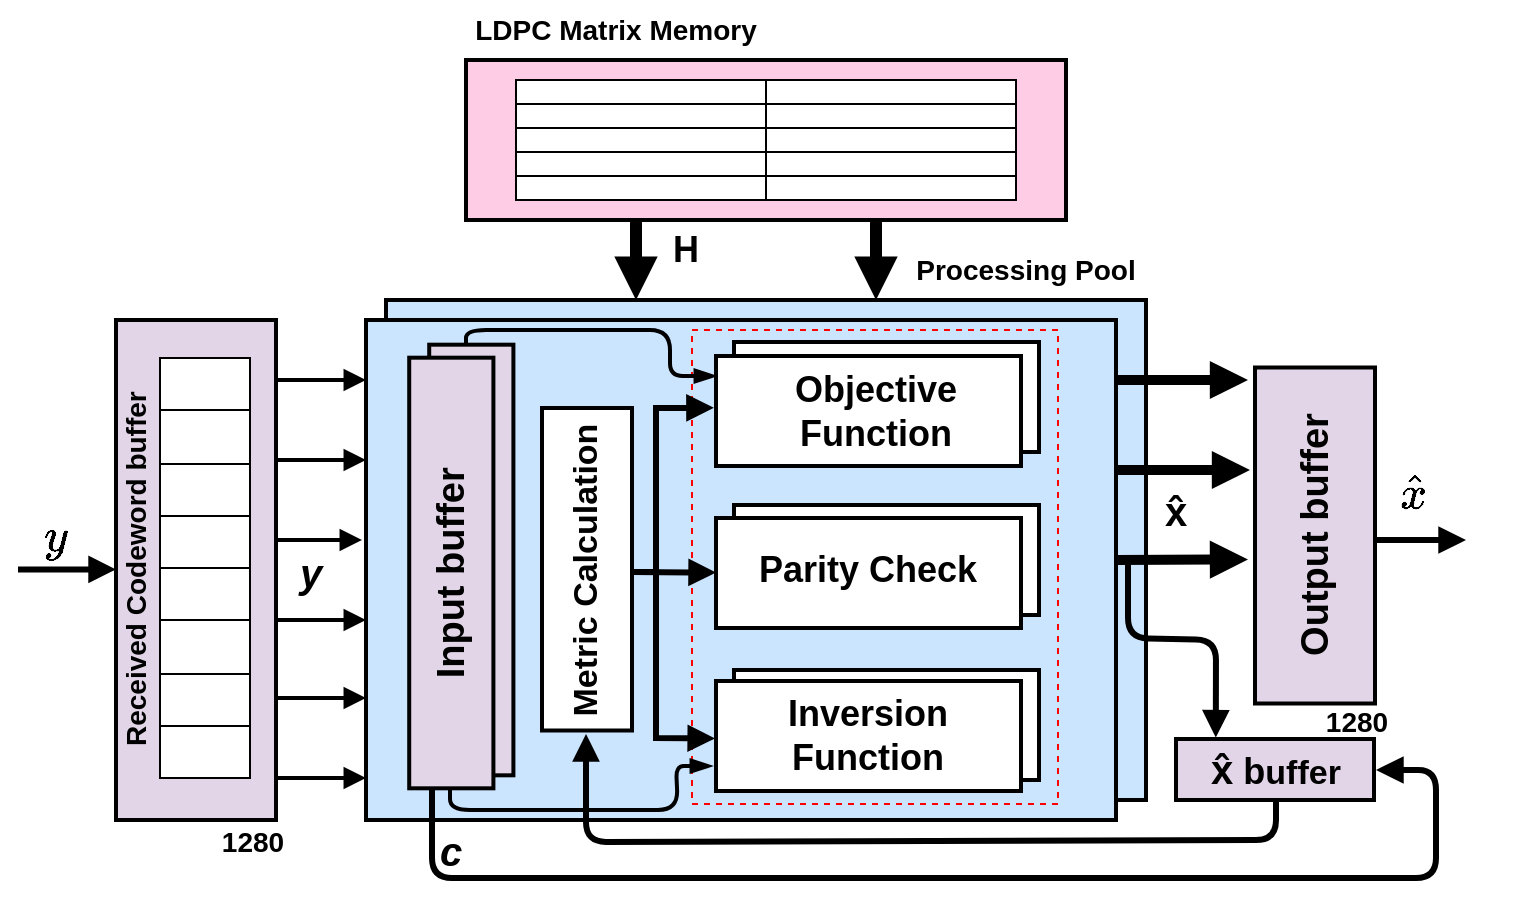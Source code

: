 <mxfile>
    <diagram id="5DIWrdhLwUrtFaI1QlfB" name="Page-1">
        <mxGraphModel dx="1260" dy="839" grid="1" gridSize="10" guides="1" tooltips="1" connect="1" arrows="1" fold="1" page="1" pageScale="1" pageWidth="850" pageHeight="1100" math="1" shadow="0">
            <root>
                <mxCell id="0"/>
                <mxCell id="1" parent="0"/>
                <mxCell id="3" value="" style="whiteSpace=wrap;html=1;fillColor=#CCE5FF;strokeColor=#000000;gradientColor=none;strokeWidth=2;perimeterSpacing=2;rounded=0;arcSize=1;" parent="1" vertex="1">
                    <mxGeometry x="245" y="360" width="380" height="250" as="geometry"/>
                </mxCell>
                <mxCell id="5" value="" style="whiteSpace=wrap;html=1;fillColor=#CCE5FF;strokeColor=#000000;gradientColor=none;strokeWidth=2;perimeterSpacing=2;rounded=0;arcSize=1;labelBackgroundColor=none;" parent="1" vertex="1">
                    <mxGeometry x="235" y="370" width="375" height="250" as="geometry"/>
                </mxCell>
                <mxCell id="6" value="" style="whiteSpace=wrap;html=1;fillColor=#FFCCE6;strokeColor=#000000;strokeWidth=2;perimeterSpacing=2;rounded=0;arcSize=1;" parent="1" vertex="1">
                    <mxGeometry x="285" y="240" width="300" height="80" as="geometry"/>
                </mxCell>
                <mxCell id="44" value="&lt;font style=&quot;font-size: 14px;&quot;&gt;&lt;b&gt;LDPC Matrix Memory&lt;/b&gt;&lt;/font&gt;" style="text;strokeColor=none;fillColor=none;html=1;align=center;verticalAlign=middle;whiteSpace=wrap;rounded=0;" parent="1" vertex="1">
                    <mxGeometry x="285" y="210" width="150" height="30" as="geometry"/>
                </mxCell>
                <mxCell id="46" value="&lt;font style=&quot;font-size: 14px;&quot;&gt;&lt;b&gt;Processing Pool&lt;/b&gt;&lt;/font&gt;" style="text;strokeColor=none;fillColor=none;html=1;align=center;verticalAlign=middle;whiteSpace=wrap;rounded=0;" parent="1" vertex="1">
                    <mxGeometry x="490" y="330" width="150" height="30" as="geometry"/>
                </mxCell>
                <mxCell id="48" value="" style="whiteSpace=wrap;html=1;fillColor=#e1d5e7;strokeColor=#000000;strokeWidth=2;perimeterSpacing=2;rounded=0;arcSize=1;" parent="1" vertex="1">
                    <mxGeometry x="679.5" y="393.75" width="60" height="168" as="geometry"/>
                </mxCell>
                <mxCell id="49" value="&lt;font size=&quot;1&quot; style=&quot;&quot;&gt;&lt;b style=&quot;font-size: 19px;&quot;&gt;Output buffer&lt;/b&gt;&lt;/font&gt;" style="text;strokeColor=none;fillColor=none;html=1;align=center;verticalAlign=middle;whiteSpace=wrap;rounded=0;rotation=-90;" parent="1" vertex="1">
                    <mxGeometry x="634.5" y="462.75" width="150" height="30" as="geometry"/>
                </mxCell>
                <mxCell id="55" value="" style="edgeStyle=none;html=1;strokeWidth=6;strokeColor=#000000;fillColor=#000000;endWidth=17;endArrow=block;endFill=1;" parent="1" edge="1">
                    <mxGeometry relative="1" as="geometry">
                        <mxPoint x="370" y="360" as="targetPoint"/>
                        <mxPoint x="370" y="320" as="sourcePoint"/>
                    </mxGeometry>
                </mxCell>
                <mxCell id="59" value="" style="shape=table;startSize=0;container=1;collapsible=0;childLayout=tableLayout;fontSize=19;" parent="1" vertex="1">
                    <mxGeometry x="310" y="250" width="250" height="60" as="geometry"/>
                </mxCell>
                <mxCell id="60" value="" style="shape=tableRow;horizontal=0;startSize=0;swimlaneHead=0;swimlaneBody=0;top=0;left=0;bottom=0;right=0;collapsible=0;dropTarget=0;fillColor=none;points=[[0,0.5],[1,0.5]];portConstraint=eastwest;fontSize=19;" parent="59" vertex="1">
                    <mxGeometry width="250" height="12" as="geometry"/>
                </mxCell>
                <mxCell id="61" value="" style="shape=partialRectangle;html=1;whiteSpace=wrap;connectable=0;overflow=hidden;fillColor=none;top=0;left=0;bottom=0;right=0;pointerEvents=1;fontSize=19;" parent="60" vertex="1">
                    <mxGeometry width="125" height="12" as="geometry">
                        <mxRectangle width="125" height="12" as="alternateBounds"/>
                    </mxGeometry>
                </mxCell>
                <mxCell id="62" value="" style="shape=partialRectangle;html=1;whiteSpace=wrap;connectable=0;overflow=hidden;fillColor=none;top=0;left=0;bottom=0;right=0;pointerEvents=1;fontSize=19;" parent="60" vertex="1">
                    <mxGeometry x="125" width="125" height="12" as="geometry">
                        <mxRectangle width="125" height="12" as="alternateBounds"/>
                    </mxGeometry>
                </mxCell>
                <mxCell id="63" value="" style="shape=tableRow;horizontal=0;startSize=0;swimlaneHead=0;swimlaneBody=0;top=0;left=0;bottom=0;right=0;collapsible=0;dropTarget=0;fillColor=none;points=[[0,0.5],[1,0.5]];portConstraint=eastwest;fontSize=19;" parent="59" vertex="1">
                    <mxGeometry y="12" width="250" height="12" as="geometry"/>
                </mxCell>
                <mxCell id="64" value="" style="shape=partialRectangle;html=1;whiteSpace=wrap;connectable=0;overflow=hidden;fillColor=none;top=0;left=0;bottom=0;right=0;pointerEvents=1;fontSize=19;" parent="63" vertex="1">
                    <mxGeometry width="125" height="12" as="geometry">
                        <mxRectangle width="125" height="12" as="alternateBounds"/>
                    </mxGeometry>
                </mxCell>
                <mxCell id="65" value="" style="shape=partialRectangle;html=1;whiteSpace=wrap;connectable=0;overflow=hidden;fillColor=none;top=0;left=0;bottom=0;right=0;pointerEvents=1;fontSize=19;" parent="63" vertex="1">
                    <mxGeometry x="125" width="125" height="12" as="geometry">
                        <mxRectangle width="125" height="12" as="alternateBounds"/>
                    </mxGeometry>
                </mxCell>
                <mxCell id="66" value="" style="shape=tableRow;horizontal=0;startSize=0;swimlaneHead=0;swimlaneBody=0;top=0;left=0;bottom=0;right=0;collapsible=0;dropTarget=0;fillColor=none;points=[[0,0.5],[1,0.5]];portConstraint=eastwest;fontSize=19;" parent="59" vertex="1">
                    <mxGeometry y="24" width="250" height="12" as="geometry"/>
                </mxCell>
                <mxCell id="67" value="" style="shape=partialRectangle;html=1;whiteSpace=wrap;connectable=0;overflow=hidden;fillColor=none;top=0;left=0;bottom=0;right=0;pointerEvents=1;fontSize=19;" parent="66" vertex="1">
                    <mxGeometry width="125" height="12" as="geometry">
                        <mxRectangle width="125" height="12" as="alternateBounds"/>
                    </mxGeometry>
                </mxCell>
                <mxCell id="68" value="" style="shape=partialRectangle;html=1;whiteSpace=wrap;connectable=0;overflow=hidden;fillColor=none;top=0;left=0;bottom=0;right=0;pointerEvents=1;fontSize=19;" parent="66" vertex="1">
                    <mxGeometry x="125" width="125" height="12" as="geometry">
                        <mxRectangle width="125" height="12" as="alternateBounds"/>
                    </mxGeometry>
                </mxCell>
                <mxCell id="69" value="" style="shape=tableRow;horizontal=0;startSize=0;swimlaneHead=0;swimlaneBody=0;top=0;left=0;bottom=0;right=0;collapsible=0;dropTarget=0;fillColor=none;points=[[0,0.5],[1,0.5]];portConstraint=eastwest;fontSize=19;" parent="59" vertex="1">
                    <mxGeometry y="36" width="250" height="12" as="geometry"/>
                </mxCell>
                <mxCell id="70" value="" style="shape=partialRectangle;html=1;whiteSpace=wrap;connectable=0;overflow=hidden;fillColor=none;top=0;left=0;bottom=0;right=0;pointerEvents=1;fontSize=19;" parent="69" vertex="1">
                    <mxGeometry width="125" height="12" as="geometry">
                        <mxRectangle width="125" height="12" as="alternateBounds"/>
                    </mxGeometry>
                </mxCell>
                <mxCell id="71" value="" style="shape=partialRectangle;html=1;whiteSpace=wrap;connectable=0;overflow=hidden;fillColor=none;top=0;left=0;bottom=0;right=0;pointerEvents=1;fontSize=19;" parent="69" vertex="1">
                    <mxGeometry x="125" width="125" height="12" as="geometry">
                        <mxRectangle width="125" height="12" as="alternateBounds"/>
                    </mxGeometry>
                </mxCell>
                <mxCell id="72" value="" style="shape=tableRow;horizontal=0;startSize=0;swimlaneHead=0;swimlaneBody=0;top=0;left=0;bottom=0;right=0;collapsible=0;dropTarget=0;fillColor=none;points=[[0,0.5],[1,0.5]];portConstraint=eastwest;fontSize=19;" parent="59" vertex="1">
                    <mxGeometry y="48" width="250" height="12" as="geometry"/>
                </mxCell>
                <mxCell id="73" value="" style="shape=partialRectangle;html=1;whiteSpace=wrap;connectable=0;overflow=hidden;fillColor=none;top=0;left=0;bottom=0;right=0;pointerEvents=1;fontSize=19;" parent="72" vertex="1">
                    <mxGeometry width="125" height="12" as="geometry">
                        <mxRectangle width="125" height="12" as="alternateBounds"/>
                    </mxGeometry>
                </mxCell>
                <mxCell id="74" value="" style="shape=partialRectangle;html=1;whiteSpace=wrap;connectable=0;overflow=hidden;fillColor=none;top=0;left=0;bottom=0;right=0;pointerEvents=1;fontSize=19;" parent="72" vertex="1">
                    <mxGeometry x="125" width="125" height="12" as="geometry">
                        <mxRectangle width="125" height="12" as="alternateBounds"/>
                    </mxGeometry>
                </mxCell>
                <mxCell id="87" value="" style="edgeStyle=none;orthogonalLoop=1;jettySize=auto;html=1;rounded=0;strokeWidth=2;fontSize=17;fontColor=#000000;startArrow=none;startFill=0;endArrow=block;endFill=1;sourcePerimeterSpacing=8;targetPerimeterSpacing=8;fillColor=#000000;entryX=0;entryY=0.441;entryDx=0;entryDy=0;entryPerimeter=0;" parent="1" target="5" edge="1">
                    <mxGeometry width="140" relative="1" as="geometry">
                        <mxPoint x="190" y="480" as="sourcePoint"/>
                        <mxPoint x="225" y="477.5" as="targetPoint"/>
                        <Array as="points"/>
                    </mxGeometry>
                </mxCell>
                <mxCell id="89" value="&lt;span style=&quot;font-size: 20px;&quot;&gt;&lt;b&gt;&lt;i&gt;y&lt;/i&gt;&lt;/b&gt;&lt;/span&gt;" style="text;strokeColor=none;fillColor=none;html=1;align=center;verticalAlign=middle;whiteSpace=wrap;rounded=0;strokeWidth=2;fontSize=17;fontColor=#000000;" parent="1" vertex="1">
                    <mxGeometry x="200" y="488.25" width="15" height="17" as="geometry"/>
                </mxCell>
                <mxCell id="90" value="&lt;b style=&quot;&quot;&gt;&lt;font style=&quot;font-size: 18px;&quot;&gt;H&lt;/font&gt;&lt;/b&gt;" style="text;strokeColor=none;fillColor=none;html=1;align=center;verticalAlign=middle;whiteSpace=wrap;rounded=0;strokeWidth=2;fontSize=17;fontColor=#000000;" parent="1" vertex="1">
                    <mxGeometry x="365" y="320" width="60" height="30" as="geometry"/>
                </mxCell>
                <mxCell id="111" value="" style="whiteSpace=wrap;html=1;fillColor=#e1d5e7;strokeColor=#000000;strokeWidth=2;perimeterSpacing=2;rounded=0;arcSize=1;" parent="1" vertex="1">
                    <mxGeometry x="110" y="370" width="80" height="250" as="geometry"/>
                </mxCell>
                <mxCell id="128" value="" style="edgeStyle=none;html=1;strokeWidth=3;strokeColor=#000000;fillColor=#000000;endWidth=17;endArrow=block;endFill=1;" parent="1" edge="1">
                    <mxGeometry relative="1" as="geometry">
                        <mxPoint x="110" y="494.71" as="targetPoint"/>
                        <mxPoint x="61" y="494.71" as="sourcePoint"/>
                    </mxGeometry>
                </mxCell>
                <mxCell id="129" value="&lt;div style=&quot;&quot;&gt;&lt;b style=&quot;font-size: 14px; background-color: initial;&quot;&gt;Received Codeword buffer&lt;/b&gt;&lt;/div&gt;" style="text;strokeColor=none;fillColor=none;html=1;align=left;verticalAlign=middle;whiteSpace=wrap;rounded=0;rotation=-90;" parent="1" vertex="1">
                    <mxGeometry x="25" y="476.25" width="190" height="27.5" as="geometry"/>
                </mxCell>
                <mxCell id="130" value="&lt;span style=&quot;font-size: 20px;&quot;&gt;$$y$$&lt;/span&gt;" style="text;strokeColor=none;fillColor=none;html=1;align=center;verticalAlign=middle;whiteSpace=wrap;rounded=0;strokeWidth=2;fontSize=17;fontColor=#000000;" parent="1" vertex="1">
                    <mxGeometry x="70" y="462.75" width="20" height="30" as="geometry"/>
                </mxCell>
                <mxCell id="132" value="" style="edgeStyle=none;html=1;strokeWidth=6;strokeColor=#000000;fillColor=#000000;endWidth=17;endArrow=block;endFill=1;" parent="1" edge="1">
                    <mxGeometry relative="1" as="geometry">
                        <mxPoint x="490" y="360.0" as="targetPoint"/>
                        <mxPoint x="490" y="320" as="sourcePoint"/>
                    </mxGeometry>
                </mxCell>
                <mxCell id="138" value="" style="whiteSpace=wrap;html=1;fillColor=#FFFFFF;strokeColor=#000000;strokeWidth=2;perimeterSpacing=2;rounded=0;arcSize=1;direction=south;" parent="1" vertex="1">
                    <mxGeometry x="419" y="462.5" width="152.5" height="55" as="geometry"/>
                </mxCell>
                <mxCell id="150" value="" style="whiteSpace=wrap;html=1;fillColor=#e1d5e7;strokeColor=#000000;strokeWidth=2;perimeterSpacing=2;rounded=0;arcSize=1;rotation=90;" parent="1" vertex="1">
                    <mxGeometry x="674.25" y="545.25" width="30.5" height="99" as="geometry"/>
                </mxCell>
                <mxCell id="151" value="&lt;span style=&quot;caret-color: rgb(0, 0, 0); text-align: start;&quot;&gt;&lt;b style=&quot;&quot;&gt;&lt;font style=&quot;font-size: 20px;&quot;&gt;x̂&lt;/font&gt;&lt;font style=&quot;font-size: 18px;&quot;&gt;&amp;nbsp;b&lt;/font&gt;&lt;/b&gt;&lt;/span&gt;&lt;font size=&quot;1&quot; style=&quot;&quot;&gt;&lt;b style=&quot;font-size: 17px;&quot;&gt;uffer&lt;/b&gt;&lt;/font&gt;" style="text;strokeColor=none;fillColor=none;html=1;align=center;verticalAlign=middle;whiteSpace=wrap;rounded=0;rotation=0;" parent="1" vertex="1">
                    <mxGeometry x="651.75" y="579.75" width="75.5" height="30" as="geometry"/>
                </mxCell>
                <mxCell id="161" value="&lt;b style=&quot;border-color: var(--border-color); text-align: start; caret-color: rgb(0, 0, 0);&quot;&gt;&lt;font style=&quot;border-color: var(--border-color); font-size: 20px;&quot;&gt;x̂&lt;/font&gt;&lt;/b&gt;" style="text;strokeColor=none;fillColor=none;html=1;align=center;verticalAlign=middle;whiteSpace=wrap;rounded=0;strokeWidth=2;fontSize=17;fontColor=#000000;" parent="1" vertex="1">
                    <mxGeometry x="610" y="451.25" width="60" height="30" as="geometry"/>
                </mxCell>
                <mxCell id="165" value="" style="rounded=0;whiteSpace=wrap;html=1;strokeColor=#FF0000;fontFamily=Helvetica;fontSize=16;fillColor=none;dashed=1;" parent="1" vertex="1">
                    <mxGeometry x="398" y="375" width="183" height="237" as="geometry"/>
                </mxCell>
                <mxCell id="168" value="" style="whiteSpace=wrap;html=1;fillColor=#FFFFFF;strokeColor=#000000;strokeWidth=2;perimeterSpacing=2;rounded=0;arcSize=1;direction=south;" parent="1" vertex="1">
                    <mxGeometry x="419" y="381" width="152.5" height="55" as="geometry"/>
                </mxCell>
                <mxCell id="170" value="" style="whiteSpace=wrap;html=1;fillColor=#FFFFFF;strokeColor=#000000;strokeWidth=2;perimeterSpacing=2;rounded=0;arcSize=1;direction=south;" parent="1" vertex="1">
                    <mxGeometry x="419" y="545" width="152.5" height="55" as="geometry"/>
                </mxCell>
                <mxCell id="172" value="" style="whiteSpace=wrap;html=1;fillColor=#FFFFFF;strokeColor=#000000;strokeWidth=2;perimeterSpacing=2;rounded=0;arcSize=1;direction=south;" parent="1" vertex="1">
                    <mxGeometry x="410" y="550.5" width="152.5" height="55" as="geometry"/>
                </mxCell>
                <mxCell id="173" value="" style="whiteSpace=wrap;html=1;fillColor=#FFFFFF;strokeColor=#000000;strokeWidth=2;perimeterSpacing=2;rounded=0;arcSize=1;direction=south;" parent="1" vertex="1">
                    <mxGeometry x="410" y="469" width="152.5" height="55" as="geometry"/>
                </mxCell>
                <mxCell id="174" value="" style="whiteSpace=wrap;html=1;fillColor=#FFFFFF;strokeColor=#000000;strokeWidth=2;perimeterSpacing=2;rounded=0;arcSize=1;direction=south;" parent="1" vertex="1">
                    <mxGeometry x="410" y="388" width="152.5" height="55" as="geometry"/>
                </mxCell>
                <mxCell id="175" value="" style="whiteSpace=wrap;html=1;fillColor=#FFFFFF;strokeColor=#000000;strokeWidth=2;perimeterSpacing=2;rounded=0;arcSize=1;direction=west;" parent="1" vertex="1">
                    <mxGeometry x="323" y="414" width="45" height="161.25" as="geometry"/>
                </mxCell>
                <mxCell id="176" value="&lt;div style=&quot;&quot;&gt;&lt;b style=&quot;background-color: initial;&quot;&gt;&lt;font style=&quot;font-size: 17px;&quot;&gt;Metric Calculation&lt;/font&gt;&lt;/b&gt;&lt;/div&gt;" style="text;strokeColor=none;fillColor=none;html=1;align=center;verticalAlign=middle;whiteSpace=wrap;rounded=0;rotation=-90;" parent="1" vertex="1">
                    <mxGeometry x="269.88" y="481.25" width="151.25" height="27.5" as="geometry"/>
                </mxCell>
                <mxCell id="178" value="&lt;div style=&quot;&quot;&gt;&lt;b style=&quot;background-color: initial;&quot;&gt;&lt;font style=&quot;font-size: 18px;&quot;&gt;Parity Check&lt;/font&gt;&lt;/b&gt;&lt;/div&gt;" style="text;strokeColor=none;fillColor=none;html=1;align=center;verticalAlign=middle;whiteSpace=wrap;rounded=0;rotation=0;" parent="1" vertex="1">
                    <mxGeometry x="426.25" y="481.25" width="120" height="27.5" as="geometry"/>
                </mxCell>
                <mxCell id="180" value="&lt;div style=&quot;&quot;&gt;&lt;b style=&quot;background-color: initial;&quot;&gt;&lt;font style=&quot;font-size: 18px;&quot;&gt;Objective Function&lt;/font&gt;&lt;/b&gt;&lt;/div&gt;" style="text;strokeColor=none;fillColor=none;html=1;align=center;verticalAlign=middle;whiteSpace=wrap;rounded=0;rotation=0;" parent="1" vertex="1">
                    <mxGeometry x="429.5" y="401.75" width="120" height="27.5" as="geometry"/>
                </mxCell>
                <mxCell id="181" value="&lt;div style=&quot;&quot;&gt;&lt;b style=&quot;background-color: initial;&quot;&gt;&lt;font style=&quot;font-size: 18px;&quot;&gt;Inversion Function&lt;/font&gt;&lt;/b&gt;&lt;/div&gt;" style="text;strokeColor=none;fillColor=none;html=1;align=center;verticalAlign=middle;whiteSpace=wrap;rounded=0;rotation=0;" parent="1" vertex="1">
                    <mxGeometry x="426.25" y="564.25" width="120" height="27.5" as="geometry"/>
                </mxCell>
                <mxCell id="184" value="" style="edgeStyle=none;orthogonalLoop=1;jettySize=auto;html=1;rounded=0;strokeWidth=3;fontSize=17;fontColor=#000000;startArrow=none;startFill=0;endArrow=block;endFill=1;sourcePerimeterSpacing=8;targetPerimeterSpacing=8;fillColor=#000000;" parent="1" edge="1">
                    <mxGeometry width="140" relative="1" as="geometry">
                        <mxPoint x="368" y="496" as="sourcePoint"/>
                        <mxPoint x="410" y="496.3" as="targetPoint"/>
                        <Array as="points"/>
                    </mxGeometry>
                </mxCell>
                <mxCell id="185" value="" style="edgeStyle=none;orthogonalLoop=1;jettySize=auto;html=1;rounded=0;strokeWidth=3;fontSize=17;fontColor=#000000;startArrow=none;startFill=0;endArrow=block;endFill=1;sourcePerimeterSpacing=8;targetPerimeterSpacing=8;fillColor=#000000;entryX=0.473;entryY=0.994;entryDx=0;entryDy=0;entryPerimeter=0;" parent="1" target="174" edge="1">
                    <mxGeometry width="140" relative="1" as="geometry">
                        <mxPoint x="370" y="496" as="sourcePoint"/>
                        <mxPoint x="410" y="480.45" as="targetPoint"/>
                        <Array as="points">
                            <mxPoint x="380" y="496"/>
                            <mxPoint x="380" y="414"/>
                        </Array>
                    </mxGeometry>
                </mxCell>
                <mxCell id="187" value="" style="edgeStyle=none;orthogonalLoop=1;jettySize=auto;html=1;rounded=0;strokeWidth=3;fontSize=17;fontColor=#000000;startArrow=none;startFill=0;endArrow=block;endFill=1;sourcePerimeterSpacing=8;targetPerimeterSpacing=8;fillColor=#000000;entryX=0.521;entryY=0.99;entryDx=0;entryDy=0;entryPerimeter=0;" parent="1" target="172" edge="1">
                    <mxGeometry width="140" relative="1" as="geometry">
                        <mxPoint x="370" y="496" as="sourcePoint"/>
                        <mxPoint x="420" y="506.3" as="targetPoint"/>
                        <Array as="points">
                            <mxPoint x="380" y="496"/>
                            <mxPoint x="380" y="579"/>
                        </Array>
                    </mxGeometry>
                </mxCell>
                <mxCell id="191" value="" style="whiteSpace=wrap;html=1;fillColor=#e1d5e7;strokeColor=#000000;strokeWidth=2;perimeterSpacing=2;rounded=0;arcSize=1;rotation=90;direction=west;" parent="1" vertex="1">
                    <mxGeometry x="180" y="468.95" width="215.31" height="42.1" as="geometry"/>
                </mxCell>
                <mxCell id="197" value="" style="edgeStyle=none;html=1;strokeWidth=3;strokeColor=#000000;fillColor=#000000;endWidth=17;endArrow=block;endFill=1;entryX=0.108;entryY=-0.032;entryDx=0;entryDy=0;entryPerimeter=0;" parent="1" target="151" edge="1">
                    <mxGeometry relative="1" as="geometry">
                        <mxPoint x="668" y="545" as="targetPoint"/>
                        <mxPoint x="616" y="490" as="sourcePoint"/>
                        <Array as="points">
                            <mxPoint x="616" y="529"/>
                            <mxPoint x="660" y="530"/>
                        </Array>
                    </mxGeometry>
                </mxCell>
                <mxCell id="198" value="" style="edgeStyle=none;html=1;strokeWidth=3;strokeColor=#000000;fillColor=#000000;endWidth=17;endArrow=block;endFill=1;" parent="1" edge="1">
                    <mxGeometry relative="1" as="geometry">
                        <mxPoint x="345" y="577" as="targetPoint"/>
                        <mxPoint x="690" y="609" as="sourcePoint"/>
                        <Array as="points">
                            <mxPoint x="690" y="630"/>
                            <mxPoint x="345" y="631"/>
                        </Array>
                    </mxGeometry>
                </mxCell>
                <mxCell id="202" value="" style="whiteSpace=wrap;html=1;fillColor=#e1d5e7;strokeColor=#000000;strokeWidth=2;perimeterSpacing=2;rounded=0;arcSize=1;rotation=90;direction=west;" parent="1" vertex="1">
                    <mxGeometry x="170" y="475.45" width="215.31" height="42.1" as="geometry"/>
                </mxCell>
                <mxCell id="203" value="" style="shape=table;startSize=0;container=1;collapsible=0;childLayout=tableLayout;strokeColor=#000000;fontFamily=Helvetica;fontSize=20;fillColor=default;" parent="1" vertex="1">
                    <mxGeometry x="132" y="389" width="45" height="210" as="geometry"/>
                </mxCell>
                <mxCell id="204" value="" style="shape=tableRow;horizontal=0;startSize=0;swimlaneHead=0;swimlaneBody=0;top=0;left=0;bottom=0;right=0;collapsible=0;dropTarget=0;fillColor=none;points=[[0,0.5],[1,0.5]];portConstraint=eastwest;dashed=1;strokeColor=#FF0000;fontFamily=Helvetica;fontSize=20;" parent="203" vertex="1">
                    <mxGeometry width="45" height="26" as="geometry"/>
                </mxCell>
                <mxCell id="205" value="" style="shape=partialRectangle;html=1;whiteSpace=wrap;connectable=0;overflow=hidden;fillColor=none;top=0;left=0;bottom=0;right=0;pointerEvents=1;dashed=1;strokeColor=#FF0000;fontFamily=Helvetica;fontSize=20;" parent="204" vertex="1">
                    <mxGeometry width="45" height="26" as="geometry">
                        <mxRectangle width="45" height="26" as="alternateBounds"/>
                    </mxGeometry>
                </mxCell>
                <mxCell id="206" value="" style="shape=tableRow;horizontal=0;startSize=0;swimlaneHead=0;swimlaneBody=0;top=0;left=0;bottom=0;right=0;collapsible=0;dropTarget=0;fillColor=none;points=[[0,0.5],[1,0.5]];portConstraint=eastwest;dashed=1;strokeColor=#FF0000;fontFamily=Helvetica;fontSize=20;" parent="203" vertex="1">
                    <mxGeometry y="26" width="45" height="27" as="geometry"/>
                </mxCell>
                <mxCell id="207" value="" style="shape=partialRectangle;html=1;whiteSpace=wrap;connectable=0;overflow=hidden;fillColor=none;top=0;left=0;bottom=0;right=0;pointerEvents=1;dashed=1;strokeColor=#FF0000;fontFamily=Helvetica;fontSize=20;" parent="206" vertex="1">
                    <mxGeometry width="45" height="27" as="geometry">
                        <mxRectangle width="45" height="27" as="alternateBounds"/>
                    </mxGeometry>
                </mxCell>
                <mxCell id="208" value="" style="shape=tableRow;horizontal=0;startSize=0;swimlaneHead=0;swimlaneBody=0;top=0;left=0;bottom=0;right=0;collapsible=0;dropTarget=0;fillColor=none;points=[[0,0.5],[1,0.5]];portConstraint=eastwest;dashed=1;strokeColor=#FF0000;fontFamily=Helvetica;fontSize=20;" parent="203" vertex="1">
                    <mxGeometry y="53" width="45" height="26" as="geometry"/>
                </mxCell>
                <mxCell id="209" value="" style="shape=partialRectangle;html=1;whiteSpace=wrap;connectable=0;overflow=hidden;fillColor=none;top=0;left=0;bottom=0;right=0;pointerEvents=1;dashed=1;strokeColor=#FF0000;fontFamily=Helvetica;fontSize=20;" parent="208" vertex="1">
                    <mxGeometry width="45" height="26" as="geometry">
                        <mxRectangle width="45" height="26" as="alternateBounds"/>
                    </mxGeometry>
                </mxCell>
                <mxCell id="210" value="" style="shape=tableRow;horizontal=0;startSize=0;swimlaneHead=0;swimlaneBody=0;top=0;left=0;bottom=0;right=0;collapsible=0;dropTarget=0;fillColor=none;points=[[0,0.5],[1,0.5]];portConstraint=eastwest;dashed=1;strokeColor=#FF0000;fontFamily=Helvetica;fontSize=20;" parent="203" vertex="1">
                    <mxGeometry y="79" width="45" height="26" as="geometry"/>
                </mxCell>
                <mxCell id="211" value="" style="shape=partialRectangle;html=1;whiteSpace=wrap;connectable=0;overflow=hidden;fillColor=none;top=0;left=0;bottom=0;right=0;pointerEvents=1;dashed=1;strokeColor=#FF0000;fontFamily=Helvetica;fontSize=20;" parent="210" vertex="1">
                    <mxGeometry width="45" height="26" as="geometry">
                        <mxRectangle width="45" height="26" as="alternateBounds"/>
                    </mxGeometry>
                </mxCell>
                <mxCell id="212" value="" style="shape=tableRow;horizontal=0;startSize=0;swimlaneHead=0;swimlaneBody=0;top=0;left=0;bottom=0;right=0;collapsible=0;dropTarget=0;fillColor=none;points=[[0,0.5],[1,0.5]];portConstraint=eastwest;dashed=1;strokeColor=#FF0000;fontFamily=Helvetica;fontSize=20;" parent="203" vertex="1">
                    <mxGeometry y="105" width="45" height="26" as="geometry"/>
                </mxCell>
                <mxCell id="213" value="" style="shape=partialRectangle;html=1;whiteSpace=wrap;connectable=0;overflow=hidden;fillColor=none;top=0;left=0;bottom=0;right=0;pointerEvents=1;dashed=1;strokeColor=#FF0000;fontFamily=Helvetica;fontSize=20;" parent="212" vertex="1">
                    <mxGeometry width="45" height="26" as="geometry">
                        <mxRectangle width="45" height="26" as="alternateBounds"/>
                    </mxGeometry>
                </mxCell>
                <mxCell id="214" value="" style="shape=tableRow;horizontal=0;startSize=0;swimlaneHead=0;swimlaneBody=0;top=0;left=0;bottom=0;right=0;collapsible=0;dropTarget=0;fillColor=none;points=[[0,0.5],[1,0.5]];portConstraint=eastwest;dashed=1;strokeColor=#FF0000;fontFamily=Helvetica;fontSize=20;" parent="203" vertex="1">
                    <mxGeometry y="131" width="45" height="27" as="geometry"/>
                </mxCell>
                <mxCell id="215" value="" style="shape=partialRectangle;html=1;whiteSpace=wrap;connectable=0;overflow=hidden;fillColor=none;top=0;left=0;bottom=0;right=0;pointerEvents=1;dashed=1;strokeColor=#FF0000;fontFamily=Helvetica;fontSize=20;" parent="214" vertex="1">
                    <mxGeometry width="45" height="27" as="geometry">
                        <mxRectangle width="45" height="27" as="alternateBounds"/>
                    </mxGeometry>
                </mxCell>
                <mxCell id="216" value="" style="shape=tableRow;horizontal=0;startSize=0;swimlaneHead=0;swimlaneBody=0;top=0;left=0;bottom=0;right=0;collapsible=0;dropTarget=0;fillColor=none;points=[[0,0.5],[1,0.5]];portConstraint=eastwest;dashed=1;strokeColor=#FF0000;fontFamily=Helvetica;fontSize=20;" parent="203" vertex="1">
                    <mxGeometry y="158" width="45" height="26" as="geometry"/>
                </mxCell>
                <mxCell id="217" value="" style="shape=partialRectangle;html=1;whiteSpace=wrap;connectable=0;overflow=hidden;fillColor=none;top=0;left=0;bottom=0;right=0;pointerEvents=1;dashed=1;strokeColor=#FF0000;fontFamily=Helvetica;fontSize=20;" parent="216" vertex="1">
                    <mxGeometry width="45" height="26" as="geometry">
                        <mxRectangle width="45" height="26" as="alternateBounds"/>
                    </mxGeometry>
                </mxCell>
                <mxCell id="218" value="" style="shape=tableRow;horizontal=0;startSize=0;swimlaneHead=0;swimlaneBody=0;top=0;left=0;bottom=0;right=0;collapsible=0;dropTarget=0;fillColor=none;points=[[0,0.5],[1,0.5]];portConstraint=eastwest;dashed=1;strokeColor=#FF0000;fontFamily=Helvetica;fontSize=20;" parent="203" vertex="1">
                    <mxGeometry y="184" width="45" height="26" as="geometry"/>
                </mxCell>
                <mxCell id="219" value="" style="shape=partialRectangle;html=1;whiteSpace=wrap;connectable=0;overflow=hidden;fillColor=none;top=0;left=0;bottom=0;right=0;pointerEvents=1;dashed=1;strokeColor=#FF0000;fontFamily=Helvetica;fontSize=20;" parent="218" vertex="1">
                    <mxGeometry width="45" height="26" as="geometry">
                        <mxRectangle width="45" height="26" as="alternateBounds"/>
                    </mxGeometry>
                </mxCell>
                <mxCell id="221" value="&lt;font size=&quot;1&quot; style=&quot;&quot;&gt;&lt;b style=&quot;font-size: 19px;&quot;&gt;Input buffer&lt;/b&gt;&lt;/font&gt;" style="text;strokeColor=none;fillColor=none;html=1;align=center;verticalAlign=middle;whiteSpace=wrap;rounded=0;rotation=-90;" parent="1" vertex="1">
                    <mxGeometry x="202.66" y="481.75" width="150" height="30" as="geometry"/>
                </mxCell>
                <mxCell id="222" value="" style="edgeStyle=none;orthogonalLoop=1;jettySize=auto;html=1;rounded=0;strokeWidth=2;fontSize=17;fontColor=#000000;startArrow=none;startFill=0;endArrow=block;endFill=1;sourcePerimeterSpacing=8;targetPerimeterSpacing=8;fillColor=#000000;entryX=0;entryY=0.441;entryDx=0;entryDy=0;entryPerimeter=0;" parent="1" edge="1">
                    <mxGeometry width="140" relative="1" as="geometry">
                        <mxPoint x="191" y="520" as="sourcePoint"/>
                        <mxPoint x="235" y="520.014" as="targetPoint"/>
                        <Array as="points"/>
                    </mxGeometry>
                </mxCell>
                <mxCell id="224" value="" style="edgeStyle=none;orthogonalLoop=1;jettySize=auto;html=1;rounded=0;strokeWidth=2;fontSize=17;fontColor=#000000;startArrow=none;startFill=0;endArrow=block;endFill=1;sourcePerimeterSpacing=8;targetPerimeterSpacing=8;fillColor=#000000;entryX=0;entryY=0.441;entryDx=0;entryDy=0;entryPerimeter=0;" parent="1" edge="1">
                    <mxGeometry width="140" relative="1" as="geometry">
                        <mxPoint x="191.0" y="559" as="sourcePoint"/>
                        <mxPoint x="235" y="559.014" as="targetPoint"/>
                        <Array as="points"/>
                    </mxGeometry>
                </mxCell>
                <mxCell id="225" value="" style="edgeStyle=none;orthogonalLoop=1;jettySize=auto;html=1;rounded=0;strokeWidth=2;fontSize=17;fontColor=#000000;startArrow=none;startFill=0;endArrow=block;endFill=1;sourcePerimeterSpacing=8;targetPerimeterSpacing=8;fillColor=#000000;entryX=0;entryY=0.441;entryDx=0;entryDy=0;entryPerimeter=0;" parent="1" edge="1">
                    <mxGeometry width="140" relative="1" as="geometry">
                        <mxPoint x="191.0" y="400" as="sourcePoint"/>
                        <mxPoint x="235" y="400.014" as="targetPoint"/>
                        <Array as="points"/>
                    </mxGeometry>
                </mxCell>
                <mxCell id="226" value="" style="edgeStyle=none;orthogonalLoop=1;jettySize=auto;html=1;rounded=0;strokeWidth=2;fontSize=17;fontColor=#000000;startArrow=none;startFill=0;endArrow=block;endFill=1;sourcePerimeterSpacing=8;targetPerimeterSpacing=8;fillColor=#000000;entryX=0;entryY=0.441;entryDx=0;entryDy=0;entryPerimeter=0;" parent="1" edge="1">
                    <mxGeometry width="140" relative="1" as="geometry">
                        <mxPoint x="191.0" y="440" as="sourcePoint"/>
                        <mxPoint x="235" y="440.014" as="targetPoint"/>
                        <Array as="points"/>
                    </mxGeometry>
                </mxCell>
                <mxCell id="227" value="" style="edgeStyle=none;orthogonalLoop=1;jettySize=auto;html=1;rounded=0;strokeWidth=2;fontSize=17;fontColor=#000000;startArrow=none;startFill=0;endArrow=block;endFill=1;sourcePerimeterSpacing=8;targetPerimeterSpacing=8;fillColor=#000000;entryX=0;entryY=0.441;entryDx=0;entryDy=0;entryPerimeter=0;" parent="1" edge="1">
                    <mxGeometry width="140" relative="1" as="geometry">
                        <mxPoint x="191.0" y="599" as="sourcePoint"/>
                        <mxPoint x="235" y="599.014" as="targetPoint"/>
                        <Array as="points"/>
                    </mxGeometry>
                </mxCell>
                <mxCell id="231" value="" style="edgeStyle=none;html=1;strokeWidth=3;strokeColor=#000000;fillColor=#000000;endWidth=17;endArrow=block;endFill=1;" parent="1" edge="1">
                    <mxGeometry relative="1" as="geometry">
                        <mxPoint x="785" y="480" as="targetPoint"/>
                        <mxPoint x="740" y="480" as="sourcePoint"/>
                    </mxGeometry>
                </mxCell>
                <mxCell id="232" value="" style="edgeStyle=none;orthogonalLoop=1;jettySize=auto;html=1;strokeWidth=2;fontSize=17;fontColor=#000000;startArrow=none;startFill=0;endArrow=blockThin;endFill=1;sourcePerimeterSpacing=8;targetPerimeterSpacing=8;fillColor=#000000;rounded=1;" parent="1" edge="1">
                    <mxGeometry width="140" relative="1" as="geometry">
                        <mxPoint x="277" y="604" as="sourcePoint"/>
                        <mxPoint x="408" y="593" as="targetPoint"/>
                        <Array as="points">
                            <mxPoint x="277" y="615"/>
                            <mxPoint x="391" y="615"/>
                            <mxPoint x="390" y="593"/>
                        </Array>
                    </mxGeometry>
                </mxCell>
                <mxCell id="233" value="" style="edgeStyle=none;orthogonalLoop=1;jettySize=auto;html=1;rounded=1;strokeWidth=2;fontSize=17;fontColor=#000000;startArrow=none;startFill=0;endArrow=blockThin;endFill=1;sourcePerimeterSpacing=8;targetPerimeterSpacing=8;fillColor=#000000;" parent="1" edge="1">
                    <mxGeometry width="140" relative="1" as="geometry">
                        <mxPoint x="285" y="383" as="sourcePoint"/>
                        <mxPoint x="410" y="398" as="targetPoint"/>
                        <Array as="points">
                            <mxPoint x="285" y="375"/>
                            <mxPoint x="387" y="375"/>
                            <mxPoint x="387" y="398"/>
                        </Array>
                    </mxGeometry>
                </mxCell>
                <mxCell id="244" value="&lt;font size=&quot;1&quot; style=&quot;&quot;&gt;&lt;b style=&quot;font-size: 14px;&quot;&gt;1280&lt;/b&gt;&lt;/font&gt;" style="text;html=1;align=center;verticalAlign=middle;resizable=0;points=[];autosize=1;strokeColor=none;fillColor=none;fontSize=18;fontFamily=Helvetica;fontColor=#000000;" parent="1" vertex="1">
                    <mxGeometry x="152.66" y="610" width="50" height="40" as="geometry"/>
                </mxCell>
                <mxCell id="246" value="" style="edgeStyle=none;html=1;strokeWidth=3;strokeColor=#000000;fillColor=#000000;endWidth=17;endArrow=block;endFill=1;" parent="1" edge="1">
                    <mxGeometry relative="1" as="geometry">
                        <mxPoint x="740" y="595" as="targetPoint"/>
                        <mxPoint x="268" y="604" as="sourcePoint"/>
                        <Array as="points">
                            <mxPoint x="268" y="649"/>
                            <mxPoint x="770" y="649"/>
                            <mxPoint x="770" y="595"/>
                        </Array>
                    </mxGeometry>
                </mxCell>
                <mxCell id="247" value="&lt;span style=&quot;font-size: 20px;&quot;&gt;&lt;b&gt;&lt;i&gt;c&lt;/i&gt;&lt;/b&gt;&lt;/span&gt;" style="text;strokeColor=none;fillColor=none;html=1;align=center;verticalAlign=middle;whiteSpace=wrap;rounded=0;strokeWidth=2;fontSize=17;fontColor=#000000;" parent="1" vertex="1">
                    <mxGeometry x="270.16" y="627.25" width="15" height="17" as="geometry"/>
                </mxCell>
                <mxCell id="251" value="&lt;span style=&quot;border-color: var(--border-color); text-align: start; caret-color: rgb(0, 0, 0);&quot;&gt;&lt;font style=&quot;border-color: var(--border-color); font-size: 20px;&quot;&gt;$$\hat{x}$$&lt;br&gt;&lt;/font&gt;&lt;/span&gt;" style="text;strokeColor=none;fillColor=none;html=1;align=center;verticalAlign=middle;whiteSpace=wrap;rounded=0;strokeWidth=2;fontSize=17;fontColor=#000000;" vertex="1" parent="1">
                    <mxGeometry x="727.25" y="455.5" width="62.75" height="26.25" as="geometry"/>
                </mxCell>
                <mxCell id="252" value="&lt;font size=&quot;1&quot; style=&quot;&quot;&gt;&lt;b style=&quot;font-size: 14px;&quot;&gt;1280&lt;/b&gt;&lt;/font&gt;" style="text;html=1;align=center;verticalAlign=middle;resizable=0;points=[];autosize=1;strokeColor=none;fillColor=none;fontSize=18;fontFamily=Helvetica;fontColor=#000000;" vertex="1" parent="1">
                    <mxGeometry x="704.75" y="550" width="50" height="40" as="geometry"/>
                </mxCell>
                <mxCell id="253" value="" style="edgeStyle=none;orthogonalLoop=1;jettySize=auto;html=1;rounded=0;strokeWidth=5;fontSize=17;fontColor=#000000;startArrow=none;startFill=0;endArrow=block;endFill=1;sourcePerimeterSpacing=8;targetPerimeterSpacing=8;fillColor=#000000;" edge="1" parent="1">
                    <mxGeometry width="140" relative="1" as="geometry">
                        <mxPoint x="610" y="445" as="sourcePoint"/>
                        <mxPoint x="677" y="445" as="targetPoint"/>
                        <Array as="points"/>
                    </mxGeometry>
                </mxCell>
                <mxCell id="254" value="" style="edgeStyle=none;orthogonalLoop=1;jettySize=auto;html=1;rounded=0;strokeWidth=5;fontSize=17;fontColor=#000000;startArrow=none;startFill=0;endArrow=block;endFill=1;sourcePerimeterSpacing=8;targetPerimeterSpacing=8;fillColor=#000000;" edge="1" parent="1">
                    <mxGeometry width="140" relative="1" as="geometry">
                        <mxPoint x="610" y="490" as="sourcePoint"/>
                        <mxPoint x="676" y="489.74" as="targetPoint"/>
                        <Array as="points"/>
                    </mxGeometry>
                </mxCell>
                <mxCell id="255" value="" style="edgeStyle=none;orthogonalLoop=1;jettySize=auto;html=1;rounded=0;strokeWidth=5;fontSize=17;fontColor=#000000;startArrow=none;startFill=0;endArrow=block;endFill=1;sourcePerimeterSpacing=8;targetPerimeterSpacing=8;fillColor=#000000;" edge="1" parent="1">
                    <mxGeometry width="140" relative="1" as="geometry">
                        <mxPoint x="610" y="400" as="sourcePoint"/>
                        <mxPoint x="676" y="400" as="targetPoint"/>
                        <Array as="points"/>
                    </mxGeometry>
                </mxCell>
            </root>
        </mxGraphModel>
    </diagram>
</mxfile>